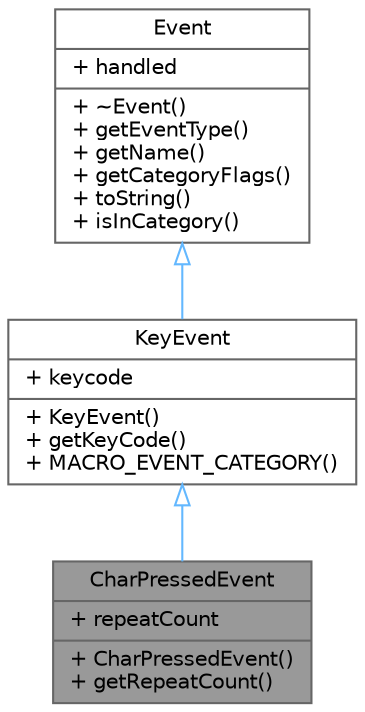 digraph "CharPressedEvent"
{
 // LATEX_PDF_SIZE
  bgcolor="transparent";
  edge [fontname=Helvetica,fontsize=10,labelfontname=Helvetica,labelfontsize=10];
  node [fontname=Helvetica,fontsize=10,shape=box,height=0.2,width=0.4];
  Node1 [shape=record,label="{CharPressedEvent\n|+ repeatCount\l|+ CharPressedEvent()\l+ getRepeatCount()\l}",height=0.2,width=0.4,color="gray40", fillcolor="grey60", style="filled", fontcolor="black",tooltip=" "];
  Node2 -> Node1 [dir="back",color="steelblue1",style="solid",arrowtail="onormal"];
  Node2 [shape=record,label="{KeyEvent\n|+ keycode\l|+ KeyEvent()\l+ getKeyCode()\l+ MACRO_EVENT_CATEGORY()\l}",height=0.2,width=0.4,color="gray40", fillcolor="white", style="filled",URL="$d2/d13/struct_key_event.html",tooltip=" "];
  Node3 -> Node2 [dir="back",color="steelblue1",style="solid",arrowtail="onormal"];
  Node3 [shape=record,label="{Event\n|+ handled\l|+ ~Event()\l+ getEventType()\l+ getName()\l+ getCategoryFlags()\l+ toString()\l+ isInCategory()\l}",height=0.2,width=0.4,color="gray40", fillcolor="white", style="filled",URL="$de/d6a/struct_event.html",tooltip=" "];
}
